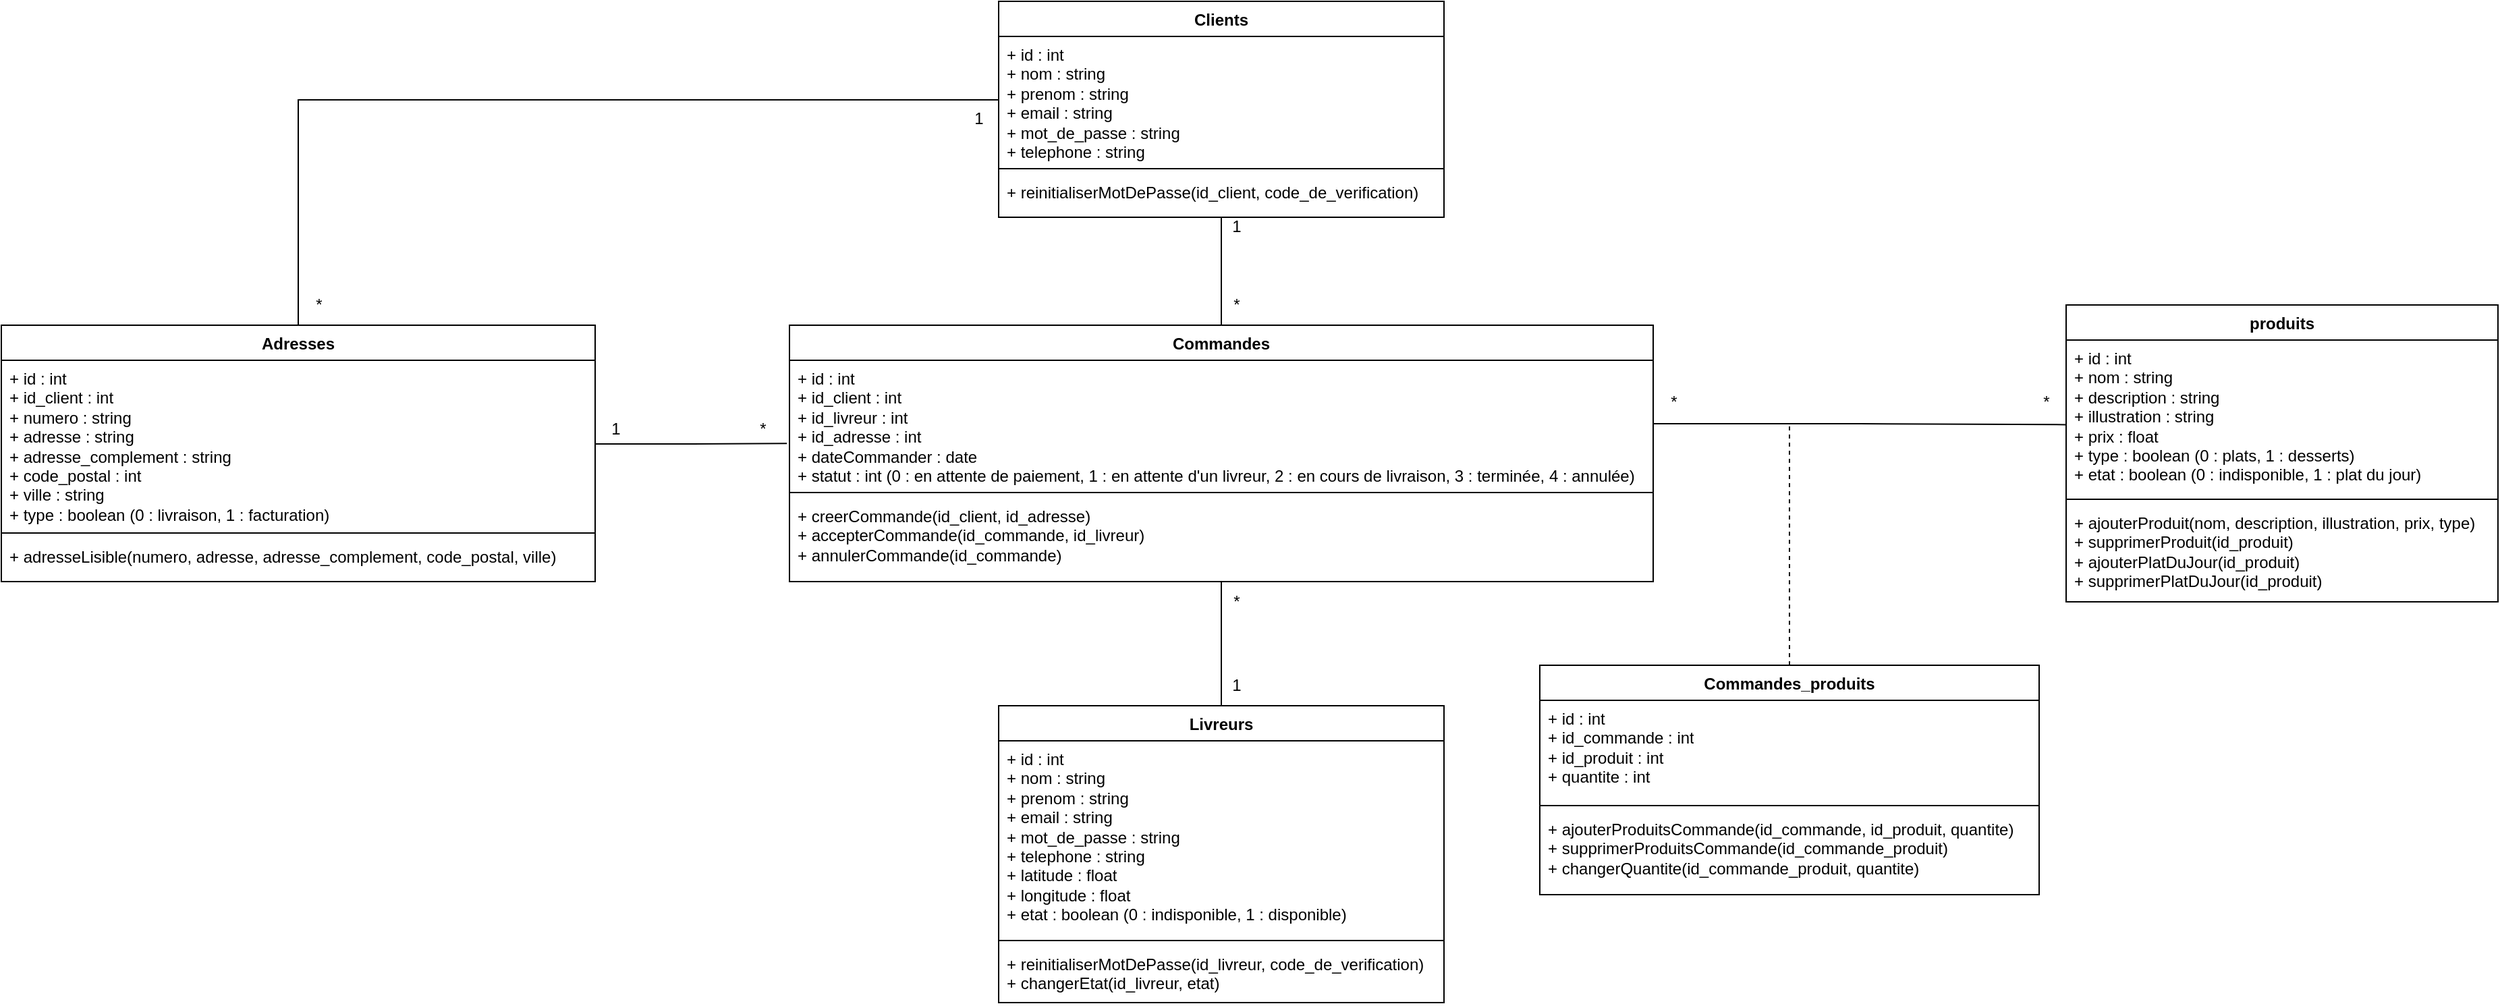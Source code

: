 <mxfile version="21.2.7" type="device">
  <diagram name="Page-1" id="kaoYOqhvuLUMERpKKi9R">
    <mxGraphModel dx="2901" dy="1106" grid="1" gridSize="10" guides="1" tooltips="1" connect="1" arrows="1" fold="1" page="1" pageScale="1" pageWidth="827" pageHeight="1169" math="0" shadow="0">
      <root>
        <mxCell id="0" />
        <mxCell id="1" parent="0" />
        <mxCell id="nbuKAx14hnnJjGoASSkc-46" style="edgeStyle=orthogonalEdgeStyle;rounded=0;orthogonalLoop=1;jettySize=auto;html=1;exitX=0.5;exitY=1;exitDx=0;exitDy=0;entryX=0.5;entryY=0;entryDx=0;entryDy=0;endArrow=none;endFill=0;" parent="1" source="nbuKAx14hnnJjGoASSkc-1" target="nbuKAx14hnnJjGoASSkc-16" edge="1">
          <mxGeometry relative="1" as="geometry" />
        </mxCell>
        <mxCell id="nbuKAx14hnnJjGoASSkc-1" value="Clients" style="swimlane;fontStyle=1;align=center;verticalAlign=top;childLayout=stackLayout;horizontal=1;startSize=26;horizontalStack=0;resizeParent=1;resizeParentMax=0;resizeLast=0;collapsible=1;marginBottom=0;whiteSpace=wrap;html=1;" parent="1" vertex="1">
          <mxGeometry x="249" y="118" width="330" height="160" as="geometry" />
        </mxCell>
        <mxCell id="nbuKAx14hnnJjGoASSkc-2" value="&lt;div&gt;+ id : int&lt;br&gt;&lt;/div&gt;&lt;div&gt;+ nom : string&lt;/div&gt;&lt;div&gt;+ prenom : string&lt;/div&gt;&lt;div&gt;+ email : string&lt;/div&gt;&lt;div&gt;+ mot_de_passe : string&lt;/div&gt;&lt;div&gt;+ telephone : string&lt;br&gt;&lt;/div&gt;&lt;div&gt;&lt;br&gt;&lt;/div&gt;" style="text;strokeColor=none;fillColor=none;align=left;verticalAlign=top;spacingLeft=4;spacingRight=4;overflow=hidden;rotatable=0;points=[[0,0.5],[1,0.5]];portConstraint=eastwest;whiteSpace=wrap;html=1;" parent="nbuKAx14hnnJjGoASSkc-1" vertex="1">
          <mxGeometry y="26" width="330" height="94" as="geometry" />
        </mxCell>
        <mxCell id="nbuKAx14hnnJjGoASSkc-3" value="" style="line;strokeWidth=1;fillColor=none;align=left;verticalAlign=middle;spacingTop=-1;spacingLeft=3;spacingRight=3;rotatable=0;labelPosition=right;points=[];portConstraint=eastwest;strokeColor=inherit;" parent="nbuKAx14hnnJjGoASSkc-1" vertex="1">
          <mxGeometry y="120" width="330" height="8" as="geometry" />
        </mxCell>
        <mxCell id="nbuKAx14hnnJjGoASSkc-4" value="&lt;div&gt;+ reinitialiserMotDePasse(id_client, code_de_verification)&lt;/div&gt;" style="text;strokeColor=none;fillColor=none;align=left;verticalAlign=top;spacingLeft=4;spacingRight=4;overflow=hidden;rotatable=0;points=[[0,0.5],[1,0.5]];portConstraint=eastwest;whiteSpace=wrap;html=1;" parent="nbuKAx14hnnJjGoASSkc-1" vertex="1">
          <mxGeometry y="128" width="330" height="32" as="geometry" />
        </mxCell>
        <mxCell id="nbuKAx14hnnJjGoASSkc-49" style="edgeStyle=orthogonalEdgeStyle;rounded=0;orthogonalLoop=1;jettySize=auto;html=1;exitX=0.5;exitY=0;exitDx=0;exitDy=0;entryX=0;entryY=0.5;entryDx=0;entryDy=0;endArrow=none;endFill=0;" parent="1" source="nbuKAx14hnnJjGoASSkc-12" target="nbuKAx14hnnJjGoASSkc-2" edge="1">
          <mxGeometry relative="1" as="geometry" />
        </mxCell>
        <mxCell id="nbuKAx14hnnJjGoASSkc-12" value="Adresses" style="swimlane;fontStyle=1;align=center;verticalAlign=top;childLayout=stackLayout;horizontal=1;startSize=26;horizontalStack=0;resizeParent=1;resizeParentMax=0;resizeLast=0;collapsible=1;marginBottom=0;whiteSpace=wrap;html=1;" parent="1" vertex="1">
          <mxGeometry x="-490" y="358" width="440" height="190" as="geometry" />
        </mxCell>
        <mxCell id="nbuKAx14hnnJjGoASSkc-13" value="&lt;div&gt;+ id : int&lt;/div&gt;&lt;div&gt;+ id_client : int&lt;br&gt;&lt;/div&gt;&lt;div&gt;+ numero : string&lt;/div&gt;&lt;div&gt;+ adresse : string&lt;/div&gt;&lt;div&gt;+ adresse_complement : string&lt;/div&gt;&lt;div&gt;+ code_postal : int&lt;br&gt;&lt;/div&gt;&lt;div&gt;+ ville : string&lt;/div&gt;&lt;div&gt;+ type : boolean (0 : livraison, 1 : facturation)&lt;/div&gt;&lt;div&gt;&lt;br&gt;&lt;/div&gt;" style="text;strokeColor=none;fillColor=none;align=left;verticalAlign=top;spacingLeft=4;spacingRight=4;overflow=hidden;rotatable=0;points=[[0,0.5],[1,0.5]];portConstraint=eastwest;whiteSpace=wrap;html=1;" parent="nbuKAx14hnnJjGoASSkc-12" vertex="1">
          <mxGeometry y="26" width="440" height="124" as="geometry" />
        </mxCell>
        <mxCell id="nbuKAx14hnnJjGoASSkc-14" value="" style="line;strokeWidth=1;fillColor=none;align=left;verticalAlign=middle;spacingTop=-1;spacingLeft=3;spacingRight=3;rotatable=0;labelPosition=right;points=[];portConstraint=eastwest;strokeColor=inherit;" parent="nbuKAx14hnnJjGoASSkc-12" vertex="1">
          <mxGeometry y="150" width="440" height="8" as="geometry" />
        </mxCell>
        <mxCell id="nbuKAx14hnnJjGoASSkc-15" value="+ adresseLisible(numero, adresse, adresse_complement, code_postal, ville)" style="text;strokeColor=none;fillColor=none;align=left;verticalAlign=top;spacingLeft=4;spacingRight=4;overflow=hidden;rotatable=0;points=[[0,0.5],[1,0.5]];portConstraint=eastwest;whiteSpace=wrap;html=1;" parent="nbuKAx14hnnJjGoASSkc-12" vertex="1">
          <mxGeometry y="158" width="440" height="32" as="geometry" />
        </mxCell>
        <mxCell id="nbuKAx14hnnJjGoASSkc-47" style="edgeStyle=orthogonalEdgeStyle;rounded=0;orthogonalLoop=1;jettySize=auto;html=1;exitX=0.5;exitY=1;exitDx=0;exitDy=0;entryX=0.5;entryY=0;entryDx=0;entryDy=0;endArrow=none;endFill=0;" parent="1" source="nbuKAx14hnnJjGoASSkc-16" target="nbuKAx14hnnJjGoASSkc-20" edge="1">
          <mxGeometry relative="1" as="geometry" />
        </mxCell>
        <mxCell id="nbuKAx14hnnJjGoASSkc-16" value="Commandes" style="swimlane;fontStyle=1;align=center;verticalAlign=top;childLayout=stackLayout;horizontal=1;startSize=26;horizontalStack=0;resizeParent=1;resizeParentMax=0;resizeLast=0;collapsible=1;marginBottom=0;whiteSpace=wrap;html=1;" parent="1" vertex="1">
          <mxGeometry x="94" y="358" width="640" height="190" as="geometry" />
        </mxCell>
        <mxCell id="nbuKAx14hnnJjGoASSkc-17" value="&lt;div&gt;+ id : int&lt;/div&gt;&lt;div&gt;+ id_client : int&lt;/div&gt;&lt;div&gt;+ id_livreur : int&lt;/div&gt;&lt;div&gt;+ id_adresse : int&lt;br&gt;&lt;/div&gt;&lt;div&gt;+ dateCommander : date&lt;br&gt;&lt;/div&gt;&lt;div&gt;+ statut : int (0 : en attente de paiement, 1 : en attente d&#39;un livreur, 2 : en cours de livraison, 3 : terminée, 4 : annulée)&lt;/div&gt;&lt;div&gt;&lt;br&gt;&lt;/div&gt;" style="text;strokeColor=none;fillColor=none;align=left;verticalAlign=top;spacingLeft=4;spacingRight=4;overflow=hidden;rotatable=0;points=[[0,0.5],[1,0.5]];portConstraint=eastwest;whiteSpace=wrap;html=1;" parent="nbuKAx14hnnJjGoASSkc-16" vertex="1">
          <mxGeometry y="26" width="640" height="94" as="geometry" />
        </mxCell>
        <mxCell id="nbuKAx14hnnJjGoASSkc-18" value="" style="line;strokeWidth=1;fillColor=none;align=left;verticalAlign=middle;spacingTop=-1;spacingLeft=3;spacingRight=3;rotatable=0;labelPosition=right;points=[];portConstraint=eastwest;strokeColor=inherit;" parent="nbuKAx14hnnJjGoASSkc-16" vertex="1">
          <mxGeometry y="120" width="640" height="8" as="geometry" />
        </mxCell>
        <mxCell id="nbuKAx14hnnJjGoASSkc-19" value="&lt;div&gt;+ creerCommande(id_client, id_adresse)&lt;/div&gt;&lt;div&gt;+ accepterCommande(id_commande, id_livreur)&lt;br&gt;&lt;/div&gt;&lt;div&gt;+ annulerCommande(id_commande)&lt;br&gt;&lt;/div&gt;" style="text;strokeColor=none;fillColor=none;align=left;verticalAlign=top;spacingLeft=4;spacingRight=4;overflow=hidden;rotatable=0;points=[[0,0.5],[1,0.5]];portConstraint=eastwest;whiteSpace=wrap;html=1;" parent="nbuKAx14hnnJjGoASSkc-16" vertex="1">
          <mxGeometry y="128" width="640" height="62" as="geometry" />
        </mxCell>
        <mxCell id="nbuKAx14hnnJjGoASSkc-20" value="Livreurs" style="swimlane;fontStyle=1;align=center;verticalAlign=top;childLayout=stackLayout;horizontal=1;startSize=26;horizontalStack=0;resizeParent=1;resizeParentMax=0;resizeLast=0;collapsible=1;marginBottom=0;whiteSpace=wrap;html=1;" parent="1" vertex="1">
          <mxGeometry x="249" y="640" width="330" height="220" as="geometry" />
        </mxCell>
        <mxCell id="nbuKAx14hnnJjGoASSkc-21" value="&lt;div&gt;+ id : int&lt;br&gt;&lt;/div&gt;&lt;div&gt;+ nom : string&lt;/div&gt;&lt;div&gt;+ prenom : string&lt;/div&gt;&lt;div&gt;+ email : string&lt;/div&gt;&lt;div&gt;+ mot_de_passe : string&lt;/div&gt;&lt;div&gt;+ telephone : string&lt;/div&gt;&lt;div&gt;+ latitude : float&lt;br&gt;&lt;/div&gt;&lt;div&gt;+ longitude : float&lt;br&gt;&lt;/div&gt;&lt;div&gt;+ etat : boolean (0 : indisponible, 1 : disponible)&lt;/div&gt;&lt;div&gt;&lt;br&gt;&lt;/div&gt;" style="text;strokeColor=none;fillColor=none;align=left;verticalAlign=top;spacingLeft=4;spacingRight=4;overflow=hidden;rotatable=0;points=[[0,0.5],[1,0.5]];portConstraint=eastwest;whiteSpace=wrap;html=1;" parent="nbuKAx14hnnJjGoASSkc-20" vertex="1">
          <mxGeometry y="26" width="330" height="144" as="geometry" />
        </mxCell>
        <mxCell id="nbuKAx14hnnJjGoASSkc-22" value="" style="line;strokeWidth=1;fillColor=none;align=left;verticalAlign=middle;spacingTop=-1;spacingLeft=3;spacingRight=3;rotatable=0;labelPosition=right;points=[];portConstraint=eastwest;strokeColor=inherit;" parent="nbuKAx14hnnJjGoASSkc-20" vertex="1">
          <mxGeometry y="170" width="330" height="8" as="geometry" />
        </mxCell>
        <mxCell id="nbuKAx14hnnJjGoASSkc-23" value="&lt;div&gt;+ reinitialiserMotDePasse(id_livreur, code_de_verification)&lt;/div&gt;&lt;div&gt;+ changerEtat(id_livreur, etat)&lt;br&gt;&lt;/div&gt;" style="text;strokeColor=none;fillColor=none;align=left;verticalAlign=top;spacingLeft=4;spacingRight=4;overflow=hidden;rotatable=0;points=[[0,0.5],[1,0.5]];portConstraint=eastwest;whiteSpace=wrap;html=1;" parent="nbuKAx14hnnJjGoASSkc-20" vertex="1">
          <mxGeometry y="178" width="330" height="42" as="geometry" />
        </mxCell>
        <mxCell id="nbuKAx14hnnJjGoASSkc-48" style="edgeStyle=orthogonalEdgeStyle;rounded=0;orthogonalLoop=1;jettySize=auto;html=1;exitX=0.5;exitY=0;exitDx=0;exitDy=0;endArrow=none;endFill=0;dashed=1;" parent="1" source="nbuKAx14hnnJjGoASSkc-24" edge="1">
          <mxGeometry relative="1" as="geometry">
            <mxPoint x="835" y="430" as="targetPoint" />
          </mxGeometry>
        </mxCell>
        <mxCell id="nbuKAx14hnnJjGoASSkc-24" value="Commandes_produits" style="swimlane;fontStyle=1;align=center;verticalAlign=top;childLayout=stackLayout;horizontal=1;startSize=26;horizontalStack=0;resizeParent=1;resizeParentMax=0;resizeLast=0;collapsible=1;marginBottom=0;whiteSpace=wrap;html=1;" parent="1" vertex="1">
          <mxGeometry x="650" y="610" width="370" height="170" as="geometry" />
        </mxCell>
        <mxCell id="nbuKAx14hnnJjGoASSkc-25" value="&lt;div&gt;+ id : int&lt;/div&gt;&lt;div&gt;+ id_commande : int&lt;/div&gt;&lt;div&gt;+ id_produit : int&lt;/div&gt;&lt;div&gt;+ quantite : int&lt;/div&gt;&lt;div&gt;&lt;br&gt;&lt;/div&gt;" style="text;strokeColor=none;fillColor=none;align=left;verticalAlign=top;spacingLeft=4;spacingRight=4;overflow=hidden;rotatable=0;points=[[0,0.5],[1,0.5]];portConstraint=eastwest;whiteSpace=wrap;html=1;" parent="nbuKAx14hnnJjGoASSkc-24" vertex="1">
          <mxGeometry y="26" width="370" height="74" as="geometry" />
        </mxCell>
        <mxCell id="nbuKAx14hnnJjGoASSkc-26" value="" style="line;strokeWidth=1;fillColor=none;align=left;verticalAlign=middle;spacingTop=-1;spacingLeft=3;spacingRight=3;rotatable=0;labelPosition=right;points=[];portConstraint=eastwest;strokeColor=inherit;" parent="nbuKAx14hnnJjGoASSkc-24" vertex="1">
          <mxGeometry y="100" width="370" height="8" as="geometry" />
        </mxCell>
        <mxCell id="nbuKAx14hnnJjGoASSkc-27" value="&lt;div&gt;+ ajouterProduitsCommande(id_commande, id_produit, quantite)&lt;/div&gt;&lt;div&gt;+ supprimerProduitsCommande(id_commande_produit)&lt;/div&gt;&lt;div&gt;+ changerQuantite(id_commande_produit, quantite)&lt;br&gt;&lt;/div&gt;" style="text;strokeColor=none;fillColor=none;align=left;verticalAlign=top;spacingLeft=4;spacingRight=4;overflow=hidden;rotatable=0;points=[[0,0.5],[1,0.5]];portConstraint=eastwest;whiteSpace=wrap;html=1;" parent="nbuKAx14hnnJjGoASSkc-24" vertex="1">
          <mxGeometry y="108" width="370" height="62" as="geometry" />
        </mxCell>
        <mxCell id="nbuKAx14hnnJjGoASSkc-28" value="produits" style="swimlane;fontStyle=1;align=center;verticalAlign=top;childLayout=stackLayout;horizontal=1;startSize=26;horizontalStack=0;resizeParent=1;resizeParentMax=0;resizeLast=0;collapsible=1;marginBottom=0;whiteSpace=wrap;html=1;" parent="1" vertex="1">
          <mxGeometry x="1040" y="343" width="320" height="220" as="geometry" />
        </mxCell>
        <mxCell id="nbuKAx14hnnJjGoASSkc-29" value="&lt;div&gt;+ id : int&lt;/div&gt;&lt;div&gt;+ nom : string&lt;/div&gt;&lt;div&gt;+ description : string&lt;/div&gt;&lt;div&gt;+ illustration : string&lt;/div&gt;&lt;div&gt;+ prix : float&lt;/div&gt;&lt;div&gt;+ type : boolean (0 : plats, 1 : desserts)&lt;br&gt;&lt;/div&gt;&lt;div&gt;+ etat : boolean (0 : indisponible, 1 : plat du jour)&lt;/div&gt;&lt;div&gt;&lt;br&gt;&lt;/div&gt;" style="text;strokeColor=none;fillColor=none;align=left;verticalAlign=top;spacingLeft=4;spacingRight=4;overflow=hidden;rotatable=0;points=[[0,0.5],[1,0.5]];portConstraint=eastwest;whiteSpace=wrap;html=1;" parent="nbuKAx14hnnJjGoASSkc-28" vertex="1">
          <mxGeometry y="26" width="320" height="114" as="geometry" />
        </mxCell>
        <mxCell id="nbuKAx14hnnJjGoASSkc-30" value="" style="line;strokeWidth=1;fillColor=none;align=left;verticalAlign=middle;spacingTop=-1;spacingLeft=3;spacingRight=3;rotatable=0;labelPosition=right;points=[];portConstraint=eastwest;strokeColor=inherit;" parent="nbuKAx14hnnJjGoASSkc-28" vertex="1">
          <mxGeometry y="140" width="320" height="8" as="geometry" />
        </mxCell>
        <mxCell id="nbuKAx14hnnJjGoASSkc-31" value="&lt;div&gt;+ ajouterProduit(nom, description, illustration, prix, type)&lt;/div&gt;&lt;div&gt;+ supprimerProduit(id_produit)&lt;/div&gt;&lt;div&gt;+ ajouterPlatDuJour(id_produit)&lt;/div&gt;&lt;div&gt;+ supprimerPlatDuJour(id_produit)&lt;br&gt;&lt;/div&gt;" style="text;strokeColor=none;fillColor=none;align=left;verticalAlign=top;spacingLeft=4;spacingRight=4;overflow=hidden;rotatable=0;points=[[0,0.5],[1,0.5]];portConstraint=eastwest;whiteSpace=wrap;html=1;" parent="nbuKAx14hnnJjGoASSkc-28" vertex="1">
          <mxGeometry y="148" width="320" height="72" as="geometry" />
        </mxCell>
        <mxCell id="nbuKAx14hnnJjGoASSkc-40" style="edgeStyle=orthogonalEdgeStyle;rounded=0;orthogonalLoop=1;jettySize=auto;html=1;exitX=1;exitY=0.5;exitDx=0;exitDy=0;entryX=-0.003;entryY=0.655;entryDx=0;entryDy=0;entryPerimeter=0;endArrow=none;endFill=0;" parent="1" source="nbuKAx14hnnJjGoASSkc-13" target="nbuKAx14hnnJjGoASSkc-17" edge="1">
          <mxGeometry relative="1" as="geometry" />
        </mxCell>
        <mxCell id="nbuKAx14hnnJjGoASSkc-42" style="edgeStyle=orthogonalEdgeStyle;rounded=0;orthogonalLoop=1;jettySize=auto;html=1;exitX=1;exitY=0.5;exitDx=0;exitDy=0;entryX=-0.001;entryY=0.55;entryDx=0;entryDy=0;entryPerimeter=0;endArrow=none;endFill=0;" parent="1" source="nbuKAx14hnnJjGoASSkc-17" target="nbuKAx14hnnJjGoASSkc-29" edge="1">
          <mxGeometry relative="1" as="geometry" />
        </mxCell>
        <mxCell id="nbuKAx14hnnJjGoASSkc-50" value="1" style="text;html=1;align=center;verticalAlign=middle;resizable=0;points=[];autosize=1;strokeColor=none;fillColor=none;" parent="1" vertex="1">
          <mxGeometry x="-50" y="420" width="30" height="30" as="geometry" />
        </mxCell>
        <mxCell id="nbuKAx14hnnJjGoASSkc-51" value="*" style="text;html=1;align=center;verticalAlign=middle;resizable=0;points=[];autosize=1;strokeColor=none;fillColor=none;" parent="1" vertex="1">
          <mxGeometry x="59" y="420" width="30" height="30" as="geometry" />
        </mxCell>
        <mxCell id="nbuKAx14hnnJjGoASSkc-52" value="*" style="text;html=1;align=center;verticalAlign=middle;resizable=0;points=[];autosize=1;strokeColor=none;fillColor=none;" parent="1" vertex="1">
          <mxGeometry x="-270" y="328" width="30" height="30" as="geometry" />
        </mxCell>
        <mxCell id="nbuKAx14hnnJjGoASSkc-53" value="1" style="text;html=1;align=center;verticalAlign=middle;resizable=0;points=[];autosize=1;strokeColor=none;fillColor=none;" parent="1" vertex="1">
          <mxGeometry x="219" y="190" width="30" height="30" as="geometry" />
        </mxCell>
        <mxCell id="nbuKAx14hnnJjGoASSkc-54" value="1" style="text;html=1;align=center;verticalAlign=middle;resizable=0;points=[];autosize=1;strokeColor=none;fillColor=none;" parent="1" vertex="1">
          <mxGeometry x="410" y="270" width="30" height="30" as="geometry" />
        </mxCell>
        <mxCell id="nbuKAx14hnnJjGoASSkc-55" value="*" style="text;html=1;align=center;verticalAlign=middle;resizable=0;points=[];autosize=1;strokeColor=none;fillColor=none;" parent="1" vertex="1">
          <mxGeometry x="410" y="328" width="30" height="30" as="geometry" />
        </mxCell>
        <mxCell id="nbuKAx14hnnJjGoASSkc-56" value="1" style="text;html=1;align=center;verticalAlign=middle;resizable=0;points=[];autosize=1;strokeColor=none;fillColor=none;" parent="1" vertex="1">
          <mxGeometry x="410" y="610" width="30" height="30" as="geometry" />
        </mxCell>
        <mxCell id="nbuKAx14hnnJjGoASSkc-57" value="*" style="text;html=1;align=center;verticalAlign=middle;resizable=0;points=[];autosize=1;strokeColor=none;fillColor=none;" parent="1" vertex="1">
          <mxGeometry x="410" y="548" width="30" height="30" as="geometry" />
        </mxCell>
        <mxCell id="nbuKAx14hnnJjGoASSkc-58" value="*" style="text;html=1;align=center;verticalAlign=middle;resizable=0;points=[];autosize=1;strokeColor=none;fillColor=none;" parent="1" vertex="1">
          <mxGeometry x="1010" y="400" width="30" height="30" as="geometry" />
        </mxCell>
        <mxCell id="nbuKAx14hnnJjGoASSkc-59" value="*" style="text;html=1;align=center;verticalAlign=middle;resizable=0;points=[];autosize=1;strokeColor=none;fillColor=none;" parent="1" vertex="1">
          <mxGeometry x="734" y="400" width="30" height="30" as="geometry" />
        </mxCell>
      </root>
    </mxGraphModel>
  </diagram>
</mxfile>
